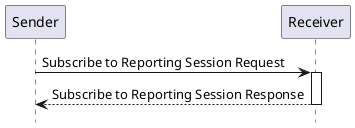 @startuml

hide footbox

participant "Sender" as Sender
participant "Receiver" as Receiver

Sender->Receiver: Subscribe to Reporting Session Request
activate Receiver
Receiver-->Sender: Subscribe to Reporting Session Response
deactivate Receiver

@enduml